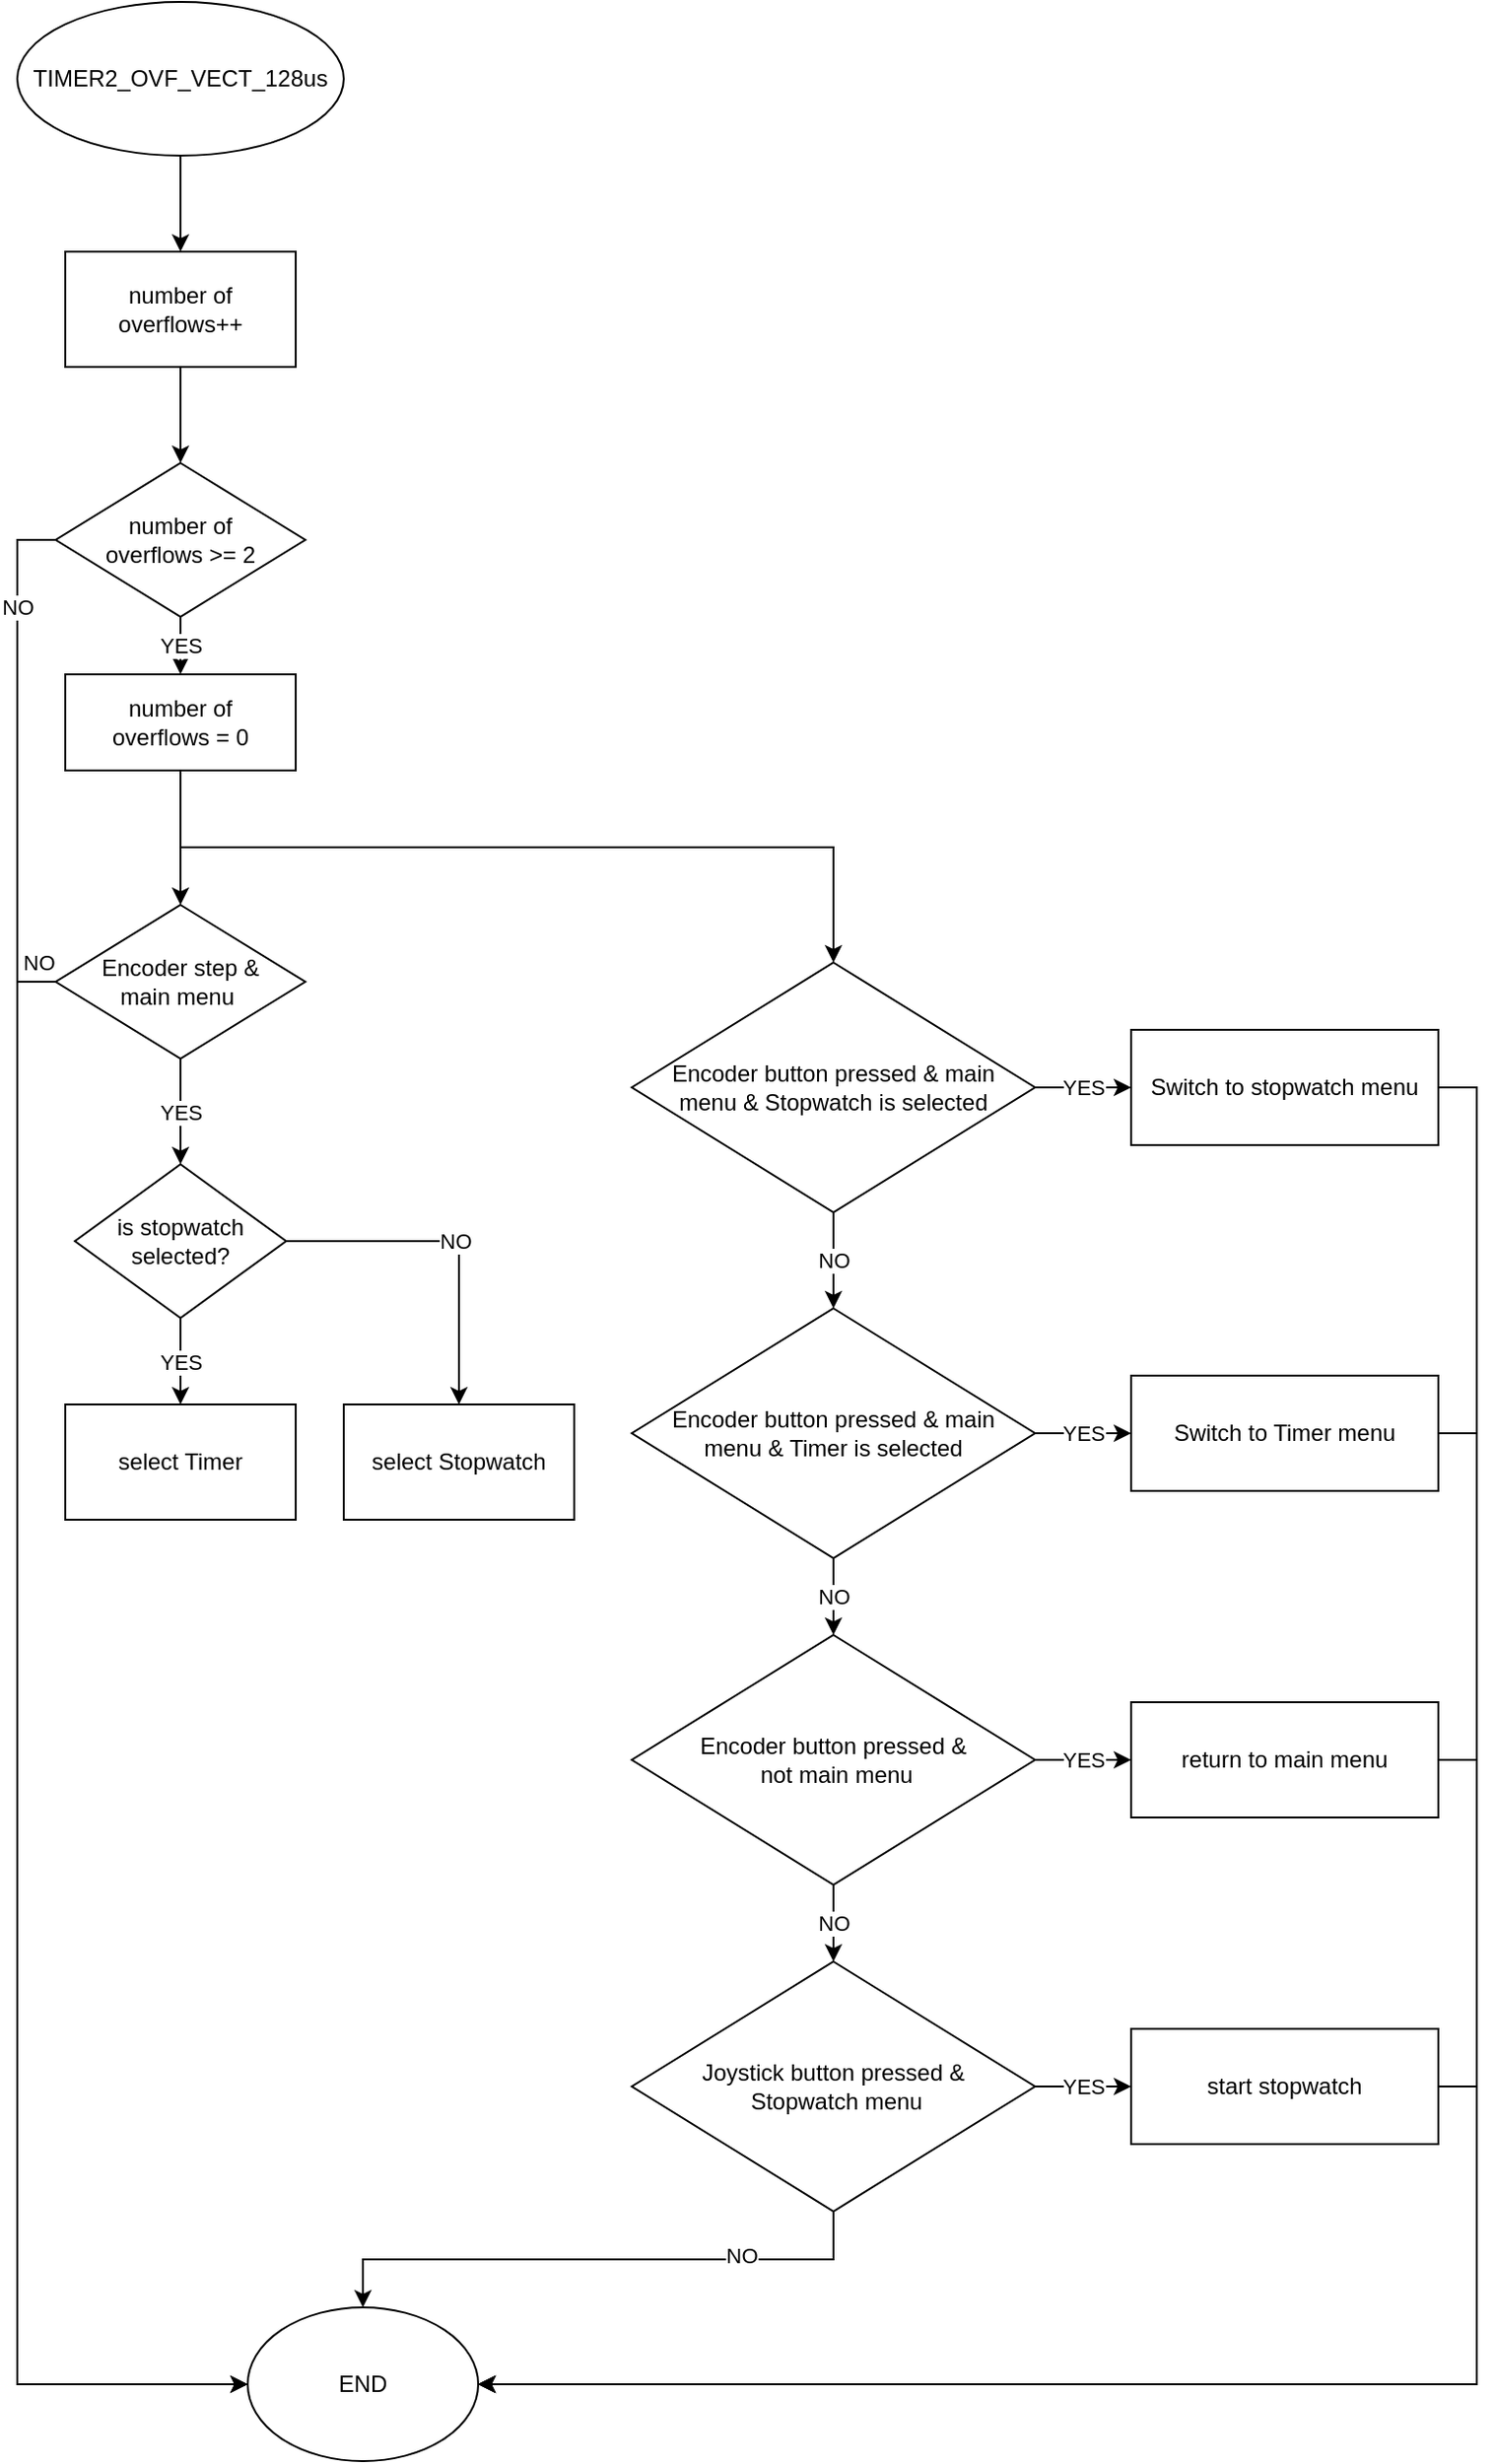 <mxfile version="20.6.0" type="device"><diagram id="qFb4NvTDAPaBdZKO07PA" name="Stránka-1"><mxGraphModel dx="981" dy="1695" grid="1" gridSize="10" guides="1" tooltips="1" connect="1" arrows="1" fold="1" page="1" pageScale="1" pageWidth="827" pageHeight="1169" math="0" shadow="0"><root><mxCell id="0"/><mxCell id="1" parent="0"/><mxCell id="ky2Vi92J86wdB0odFWSC-4" style="edgeStyle=orthogonalEdgeStyle;rounded=0;orthogonalLoop=1;jettySize=auto;html=1;exitX=0.5;exitY=1;exitDx=0;exitDy=0;" edge="1" parent="1" source="ky2Vi92J86wdB0odFWSC-1" target="ky2Vi92J86wdB0odFWSC-2"><mxGeometry relative="1" as="geometry"/></mxCell><mxCell id="ky2Vi92J86wdB0odFWSC-1" value="TIMER2_OVF_VECT_128us" style="ellipse;whiteSpace=wrap;html=1;" vertex="1" parent="1"><mxGeometry x="330" y="-20" width="170" height="80" as="geometry"/></mxCell><mxCell id="ky2Vi92J86wdB0odFWSC-5" style="edgeStyle=orthogonalEdgeStyle;rounded=0;orthogonalLoop=1;jettySize=auto;html=1;exitX=0.5;exitY=1;exitDx=0;exitDy=0;" edge="1" parent="1" source="ky2Vi92J86wdB0odFWSC-2" target="ky2Vi92J86wdB0odFWSC-3"><mxGeometry relative="1" as="geometry"/></mxCell><mxCell id="ky2Vi92J86wdB0odFWSC-2" value="number of overflows++" style="rounded=0;whiteSpace=wrap;html=1;" vertex="1" parent="1"><mxGeometry x="355" y="110" width="120" height="60" as="geometry"/></mxCell><mxCell id="ky2Vi92J86wdB0odFWSC-48" value="NO" style="edgeStyle=orthogonalEdgeStyle;rounded=0;orthogonalLoop=1;jettySize=auto;html=1;exitX=0;exitY=0.5;exitDx=0;exitDy=0;entryX=0;entryY=0.5;entryDx=0;entryDy=0;" edge="1" parent="1" source="ky2Vi92J86wdB0odFWSC-3" target="ky2Vi92J86wdB0odFWSC-35"><mxGeometry x="-0.9" relative="1" as="geometry"><mxPoint as="offset"/></mxGeometry></mxCell><mxCell id="ky2Vi92J86wdB0odFWSC-60" value="YES" style="edgeStyle=orthogonalEdgeStyle;rounded=0;orthogonalLoop=1;jettySize=auto;html=1;exitX=0.5;exitY=1;exitDx=0;exitDy=0;" edge="1" parent="1" source="ky2Vi92J86wdB0odFWSC-3" target="ky2Vi92J86wdB0odFWSC-58"><mxGeometry relative="1" as="geometry"/></mxCell><mxCell id="ky2Vi92J86wdB0odFWSC-3" value="number of &lt;br&gt;overflows &amp;gt;= 2" style="rhombus;whiteSpace=wrap;html=1;" vertex="1" parent="1"><mxGeometry x="350" y="220" width="130" height="80" as="geometry"/></mxCell><mxCell id="ky2Vi92J86wdB0odFWSC-12" value="YES" style="edgeStyle=orthogonalEdgeStyle;rounded=0;orthogonalLoop=1;jettySize=auto;html=1;exitX=0.5;exitY=1;exitDx=0;exitDy=0;" edge="1" parent="1" source="ky2Vi92J86wdB0odFWSC-8" target="ky2Vi92J86wdB0odFWSC-11"><mxGeometry relative="1" as="geometry"/></mxCell><mxCell id="ky2Vi92J86wdB0odFWSC-49" value="NO" style="edgeStyle=orthogonalEdgeStyle;rounded=0;orthogonalLoop=1;jettySize=auto;html=1;exitX=0;exitY=0.5;exitDx=0;exitDy=0;entryX=0;entryY=0.5;entryDx=0;entryDy=0;" edge="1" parent="1" source="ky2Vi92J86wdB0odFWSC-8" target="ky2Vi92J86wdB0odFWSC-35"><mxGeometry x="-0.979" y="-10" relative="1" as="geometry"><mxPoint as="offset"/></mxGeometry></mxCell><mxCell id="ky2Vi92J86wdB0odFWSC-8" value="Encoder step &amp;amp;&lt;br&gt;main menu&amp;nbsp;" style="rhombus;whiteSpace=wrap;html=1;" vertex="1" parent="1"><mxGeometry x="350" y="450" width="130" height="80" as="geometry"/></mxCell><mxCell id="ky2Vi92J86wdB0odFWSC-14" value="YES" style="edgeStyle=orthogonalEdgeStyle;rounded=0;orthogonalLoop=1;jettySize=auto;html=1;exitX=0.5;exitY=1;exitDx=0;exitDy=0;" edge="1" parent="1" source="ky2Vi92J86wdB0odFWSC-11" target="ky2Vi92J86wdB0odFWSC-13"><mxGeometry relative="1" as="geometry"/></mxCell><mxCell id="ky2Vi92J86wdB0odFWSC-16" value="NO" style="edgeStyle=orthogonalEdgeStyle;rounded=0;orthogonalLoop=1;jettySize=auto;html=1;exitX=1;exitY=0.5;exitDx=0;exitDy=0;" edge="1" parent="1" source="ky2Vi92J86wdB0odFWSC-11" target="ky2Vi92J86wdB0odFWSC-15"><mxGeometry relative="1" as="geometry"/></mxCell><mxCell id="ky2Vi92J86wdB0odFWSC-11" value="is stopwatch selected?" style="rhombus;whiteSpace=wrap;html=1;" vertex="1" parent="1"><mxGeometry x="360" y="585" width="110" height="80" as="geometry"/></mxCell><mxCell id="ky2Vi92J86wdB0odFWSC-13" value="select Timer" style="rounded=0;whiteSpace=wrap;html=1;" vertex="1" parent="1"><mxGeometry x="355" y="710" width="120" height="60" as="geometry"/></mxCell><mxCell id="ky2Vi92J86wdB0odFWSC-15" value="select Stopwatch" style="rounded=0;whiteSpace=wrap;html=1;" vertex="1" parent="1"><mxGeometry x="500" y="710" width="120" height="60" as="geometry"/></mxCell><mxCell id="ky2Vi92J86wdB0odFWSC-39" value="NO" style="edgeStyle=orthogonalEdgeStyle;rounded=0;orthogonalLoop=1;jettySize=auto;html=1;exitX=0.5;exitY=1;exitDx=0;exitDy=0;" edge="1" parent="1" source="ky2Vi92J86wdB0odFWSC-17" target="ky2Vi92J86wdB0odFWSC-23"><mxGeometry relative="1" as="geometry"/></mxCell><mxCell id="ky2Vi92J86wdB0odFWSC-50" value="YES" style="edgeStyle=orthogonalEdgeStyle;rounded=0;orthogonalLoop=1;jettySize=auto;html=1;exitX=1;exitY=0.5;exitDx=0;exitDy=0;" edge="1" parent="1" source="ky2Vi92J86wdB0odFWSC-17" target="ky2Vi92J86wdB0odFWSC-19"><mxGeometry relative="1" as="geometry"/></mxCell><mxCell id="ky2Vi92J86wdB0odFWSC-17" value="Encoder button pressed &amp;amp; main &lt;br&gt;menu &amp;amp; Stopwatch is selected" style="rhombus;whiteSpace=wrap;html=1;" vertex="1" parent="1"><mxGeometry x="650" y="480" width="210" height="130" as="geometry"/></mxCell><mxCell id="ky2Vi92J86wdB0odFWSC-57" style="edgeStyle=orthogonalEdgeStyle;rounded=0;orthogonalLoop=1;jettySize=auto;html=1;exitX=1;exitY=0.5;exitDx=0;exitDy=0;entryX=1;entryY=0.5;entryDx=0;entryDy=0;" edge="1" parent="1" source="ky2Vi92J86wdB0odFWSC-19" target="ky2Vi92J86wdB0odFWSC-35"><mxGeometry relative="1" as="geometry"/></mxCell><mxCell id="ky2Vi92J86wdB0odFWSC-19" value="Switch to stopwatch menu" style="rounded=0;whiteSpace=wrap;html=1;" vertex="1" parent="1"><mxGeometry x="910" y="515" width="160" height="60" as="geometry"/></mxCell><mxCell id="ky2Vi92J86wdB0odFWSC-40" value="NO" style="edgeStyle=orthogonalEdgeStyle;rounded=0;orthogonalLoop=1;jettySize=auto;html=1;exitX=0.5;exitY=1;exitDx=0;exitDy=0;" edge="1" parent="1" source="ky2Vi92J86wdB0odFWSC-23" target="ky2Vi92J86wdB0odFWSC-27"><mxGeometry relative="1" as="geometry"/></mxCell><mxCell id="ky2Vi92J86wdB0odFWSC-45" value="YES" style="edgeStyle=orthogonalEdgeStyle;rounded=0;orthogonalLoop=1;jettySize=auto;html=1;exitX=1;exitY=0.5;exitDx=0;exitDy=0;" edge="1" parent="1" source="ky2Vi92J86wdB0odFWSC-23" target="ky2Vi92J86wdB0odFWSC-25"><mxGeometry relative="1" as="geometry"/></mxCell><mxCell id="ky2Vi92J86wdB0odFWSC-23" value="Encoder button pressed &amp;amp; main &lt;br&gt;menu &amp;amp; Timer is selected" style="rhombus;whiteSpace=wrap;html=1;" vertex="1" parent="1"><mxGeometry x="650" y="660" width="210" height="130" as="geometry"/></mxCell><mxCell id="ky2Vi92J86wdB0odFWSC-56" style="edgeStyle=orthogonalEdgeStyle;rounded=0;orthogonalLoop=1;jettySize=auto;html=1;exitX=1;exitY=0.5;exitDx=0;exitDy=0;entryX=1;entryY=0.5;entryDx=0;entryDy=0;" edge="1" parent="1" source="ky2Vi92J86wdB0odFWSC-25" target="ky2Vi92J86wdB0odFWSC-35"><mxGeometry relative="1" as="geometry"/></mxCell><mxCell id="ky2Vi92J86wdB0odFWSC-25" value="Switch to Timer menu" style="rounded=0;whiteSpace=wrap;html=1;" vertex="1" parent="1"><mxGeometry x="910" y="695" width="160" height="60" as="geometry"/></mxCell><mxCell id="ky2Vi92J86wdB0odFWSC-41" value="NO" style="edgeStyle=orthogonalEdgeStyle;rounded=0;orthogonalLoop=1;jettySize=auto;html=1;exitX=0.5;exitY=1;exitDx=0;exitDy=0;" edge="1" parent="1" source="ky2Vi92J86wdB0odFWSC-27" target="ky2Vi92J86wdB0odFWSC-31"><mxGeometry relative="1" as="geometry"/></mxCell><mxCell id="ky2Vi92J86wdB0odFWSC-44" value="YES" style="edgeStyle=orthogonalEdgeStyle;rounded=0;orthogonalLoop=1;jettySize=auto;html=1;exitX=1;exitY=0.5;exitDx=0;exitDy=0;" edge="1" parent="1" source="ky2Vi92J86wdB0odFWSC-27" target="ky2Vi92J86wdB0odFWSC-28"><mxGeometry relative="1" as="geometry"/></mxCell><mxCell id="ky2Vi92J86wdB0odFWSC-27" value="Encoder button pressed &amp;amp;&lt;br&gt;&amp;nbsp;not main menu" style="rhombus;whiteSpace=wrap;html=1;" vertex="1" parent="1"><mxGeometry x="650" y="830" width="210" height="130" as="geometry"/></mxCell><mxCell id="ky2Vi92J86wdB0odFWSC-55" style="edgeStyle=orthogonalEdgeStyle;rounded=0;orthogonalLoop=1;jettySize=auto;html=1;exitX=1;exitY=0.5;exitDx=0;exitDy=0;entryX=1;entryY=0.5;entryDx=0;entryDy=0;" edge="1" parent="1" source="ky2Vi92J86wdB0odFWSC-28" target="ky2Vi92J86wdB0odFWSC-35"><mxGeometry relative="1" as="geometry"/></mxCell><mxCell id="ky2Vi92J86wdB0odFWSC-28" value="return to main menu" style="rounded=0;whiteSpace=wrap;html=1;" vertex="1" parent="1"><mxGeometry x="910" y="865" width="160" height="60" as="geometry"/></mxCell><mxCell id="ky2Vi92J86wdB0odFWSC-42" style="edgeStyle=orthogonalEdgeStyle;rounded=0;orthogonalLoop=1;jettySize=auto;html=1;exitX=0.5;exitY=1;exitDx=0;exitDy=0;" edge="1" parent="1" source="ky2Vi92J86wdB0odFWSC-31" target="ky2Vi92J86wdB0odFWSC-35"><mxGeometry relative="1" as="geometry"/></mxCell><mxCell id="ky2Vi92J86wdB0odFWSC-51" value="NO" style="edgeLabel;html=1;align=center;verticalAlign=middle;resizable=0;points=[];" vertex="1" connectable="0" parent="ky2Vi92J86wdB0odFWSC-42"><mxGeometry x="-0.501" y="-2" relative="1" as="geometry"><mxPoint as="offset"/></mxGeometry></mxCell><mxCell id="ky2Vi92J86wdB0odFWSC-43" value="YES" style="edgeStyle=orthogonalEdgeStyle;rounded=0;orthogonalLoop=1;jettySize=auto;html=1;exitX=1;exitY=0.5;exitDx=0;exitDy=0;" edge="1" parent="1" source="ky2Vi92J86wdB0odFWSC-31" target="ky2Vi92J86wdB0odFWSC-33"><mxGeometry relative="1" as="geometry"/></mxCell><mxCell id="ky2Vi92J86wdB0odFWSC-31" value="Joystick button pressed &amp;amp;&lt;br&gt;&amp;nbsp;Stopwatch menu" style="rhombus;whiteSpace=wrap;html=1;" vertex="1" parent="1"><mxGeometry x="650" y="1000" width="210" height="130" as="geometry"/></mxCell><mxCell id="ky2Vi92J86wdB0odFWSC-52" style="edgeStyle=orthogonalEdgeStyle;rounded=0;orthogonalLoop=1;jettySize=auto;html=1;exitX=1;exitY=0.5;exitDx=0;exitDy=0;entryX=1;entryY=0.5;entryDx=0;entryDy=0;" edge="1" parent="1" source="ky2Vi92J86wdB0odFWSC-33" target="ky2Vi92J86wdB0odFWSC-35"><mxGeometry relative="1" as="geometry"/></mxCell><mxCell id="ky2Vi92J86wdB0odFWSC-33" value="start stopwatch" style="rounded=0;whiteSpace=wrap;html=1;" vertex="1" parent="1"><mxGeometry x="910" y="1035" width="160" height="60" as="geometry"/></mxCell><mxCell id="ky2Vi92J86wdB0odFWSC-35" value="END" style="ellipse;whiteSpace=wrap;html=1;" vertex="1" parent="1"><mxGeometry x="450" y="1180" width="120" height="80" as="geometry"/></mxCell><mxCell id="ky2Vi92J86wdB0odFWSC-61" style="edgeStyle=orthogonalEdgeStyle;rounded=0;orthogonalLoop=1;jettySize=auto;html=1;exitX=0.5;exitY=1;exitDx=0;exitDy=0;" edge="1" parent="1" source="ky2Vi92J86wdB0odFWSC-58" target="ky2Vi92J86wdB0odFWSC-8"><mxGeometry relative="1" as="geometry"/></mxCell><mxCell id="ky2Vi92J86wdB0odFWSC-62" style="edgeStyle=orthogonalEdgeStyle;rounded=0;orthogonalLoop=1;jettySize=auto;html=1;exitX=0.5;exitY=1;exitDx=0;exitDy=0;" edge="1" parent="1" source="ky2Vi92J86wdB0odFWSC-58" target="ky2Vi92J86wdB0odFWSC-17"><mxGeometry relative="1" as="geometry"><Array as="points"><mxPoint x="415" y="420"/><mxPoint x="755" y="420"/></Array></mxGeometry></mxCell><mxCell id="ky2Vi92J86wdB0odFWSC-58" value="number of &lt;br&gt;overflows = 0" style="rounded=0;whiteSpace=wrap;html=1;" vertex="1" parent="1"><mxGeometry x="355" y="330" width="120" height="50" as="geometry"/></mxCell></root></mxGraphModel></diagram></mxfile>